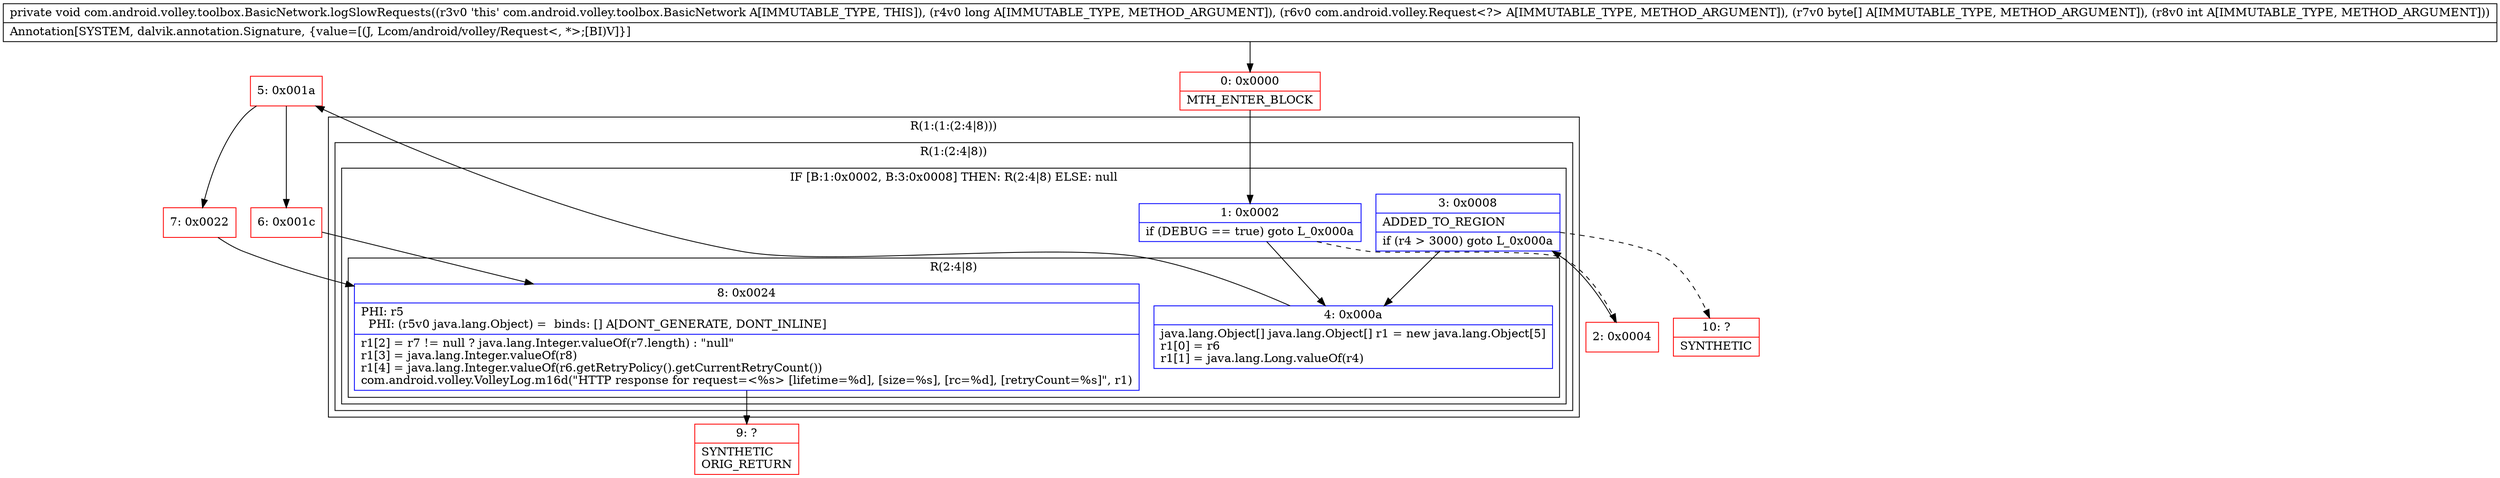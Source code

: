 digraph "CFG forcom.android.volley.toolbox.BasicNetwork.logSlowRequests(JLcom\/android\/volley\/Request;[BI)V" {
subgraph cluster_Region_1572346832 {
label = "R(1:(1:(2:4|8)))";
node [shape=record,color=blue];
subgraph cluster_Region_1700124100 {
label = "R(1:(2:4|8))";
node [shape=record,color=blue];
subgraph cluster_IfRegion_644867594 {
label = "IF [B:1:0x0002, B:3:0x0008] THEN: R(2:4|8) ELSE: null";
node [shape=record,color=blue];
Node_1 [shape=record,label="{1\:\ 0x0002|if (DEBUG == true) goto L_0x000a\l}"];
Node_3 [shape=record,label="{3\:\ 0x0008|ADDED_TO_REGION\l|if (r4 \> 3000) goto L_0x000a\l}"];
subgraph cluster_Region_991282032 {
label = "R(2:4|8)";
node [shape=record,color=blue];
Node_4 [shape=record,label="{4\:\ 0x000a|java.lang.Object[] java.lang.Object[] r1 = new java.lang.Object[5]\lr1[0] = r6\lr1[1] = java.lang.Long.valueOf(r4)\l}"];
Node_8 [shape=record,label="{8\:\ 0x0024|PHI: r5 \l  PHI: (r5v0 java.lang.Object) =  binds: [] A[DONT_GENERATE, DONT_INLINE]\l|r1[2] = r7 != null ? java.lang.Integer.valueOf(r7.length) : \"null\"\lr1[3] = java.lang.Integer.valueOf(r8)\lr1[4] = java.lang.Integer.valueOf(r6.getRetryPolicy().getCurrentRetryCount())\lcom.android.volley.VolleyLog.m16d(\"HTTP response for request=\<%s\> [lifetime=%d], [size=%s], [rc=%d], [retryCount=%s]\", r1)\l}"];
}
}
}
}
Node_0 [shape=record,color=red,label="{0\:\ 0x0000|MTH_ENTER_BLOCK\l}"];
Node_2 [shape=record,color=red,label="{2\:\ 0x0004}"];
Node_5 [shape=record,color=red,label="{5\:\ 0x001a}"];
Node_6 [shape=record,color=red,label="{6\:\ 0x001c}"];
Node_7 [shape=record,color=red,label="{7\:\ 0x0022}"];
Node_9 [shape=record,color=red,label="{9\:\ ?|SYNTHETIC\lORIG_RETURN\l}"];
Node_10 [shape=record,color=red,label="{10\:\ ?|SYNTHETIC\l}"];
MethodNode[shape=record,label="{private void com.android.volley.toolbox.BasicNetwork.logSlowRequests((r3v0 'this' com.android.volley.toolbox.BasicNetwork A[IMMUTABLE_TYPE, THIS]), (r4v0 long A[IMMUTABLE_TYPE, METHOD_ARGUMENT]), (r6v0 com.android.volley.Request\<?\> A[IMMUTABLE_TYPE, METHOD_ARGUMENT]), (r7v0 byte[] A[IMMUTABLE_TYPE, METHOD_ARGUMENT]), (r8v0 int A[IMMUTABLE_TYPE, METHOD_ARGUMENT]))  | Annotation[SYSTEM, dalvik.annotation.Signature, \{value=[(J, Lcom\/android\/volley\/Request\<, *\>;[BI)V]\}]\l}"];
MethodNode -> Node_0;
Node_1 -> Node_2[style=dashed];
Node_1 -> Node_4;
Node_3 -> Node_4;
Node_3 -> Node_10[style=dashed];
Node_4 -> Node_5;
Node_8 -> Node_9;
Node_0 -> Node_1;
Node_2 -> Node_3;
Node_5 -> Node_6;
Node_5 -> Node_7;
Node_6 -> Node_8;
Node_7 -> Node_8;
}


